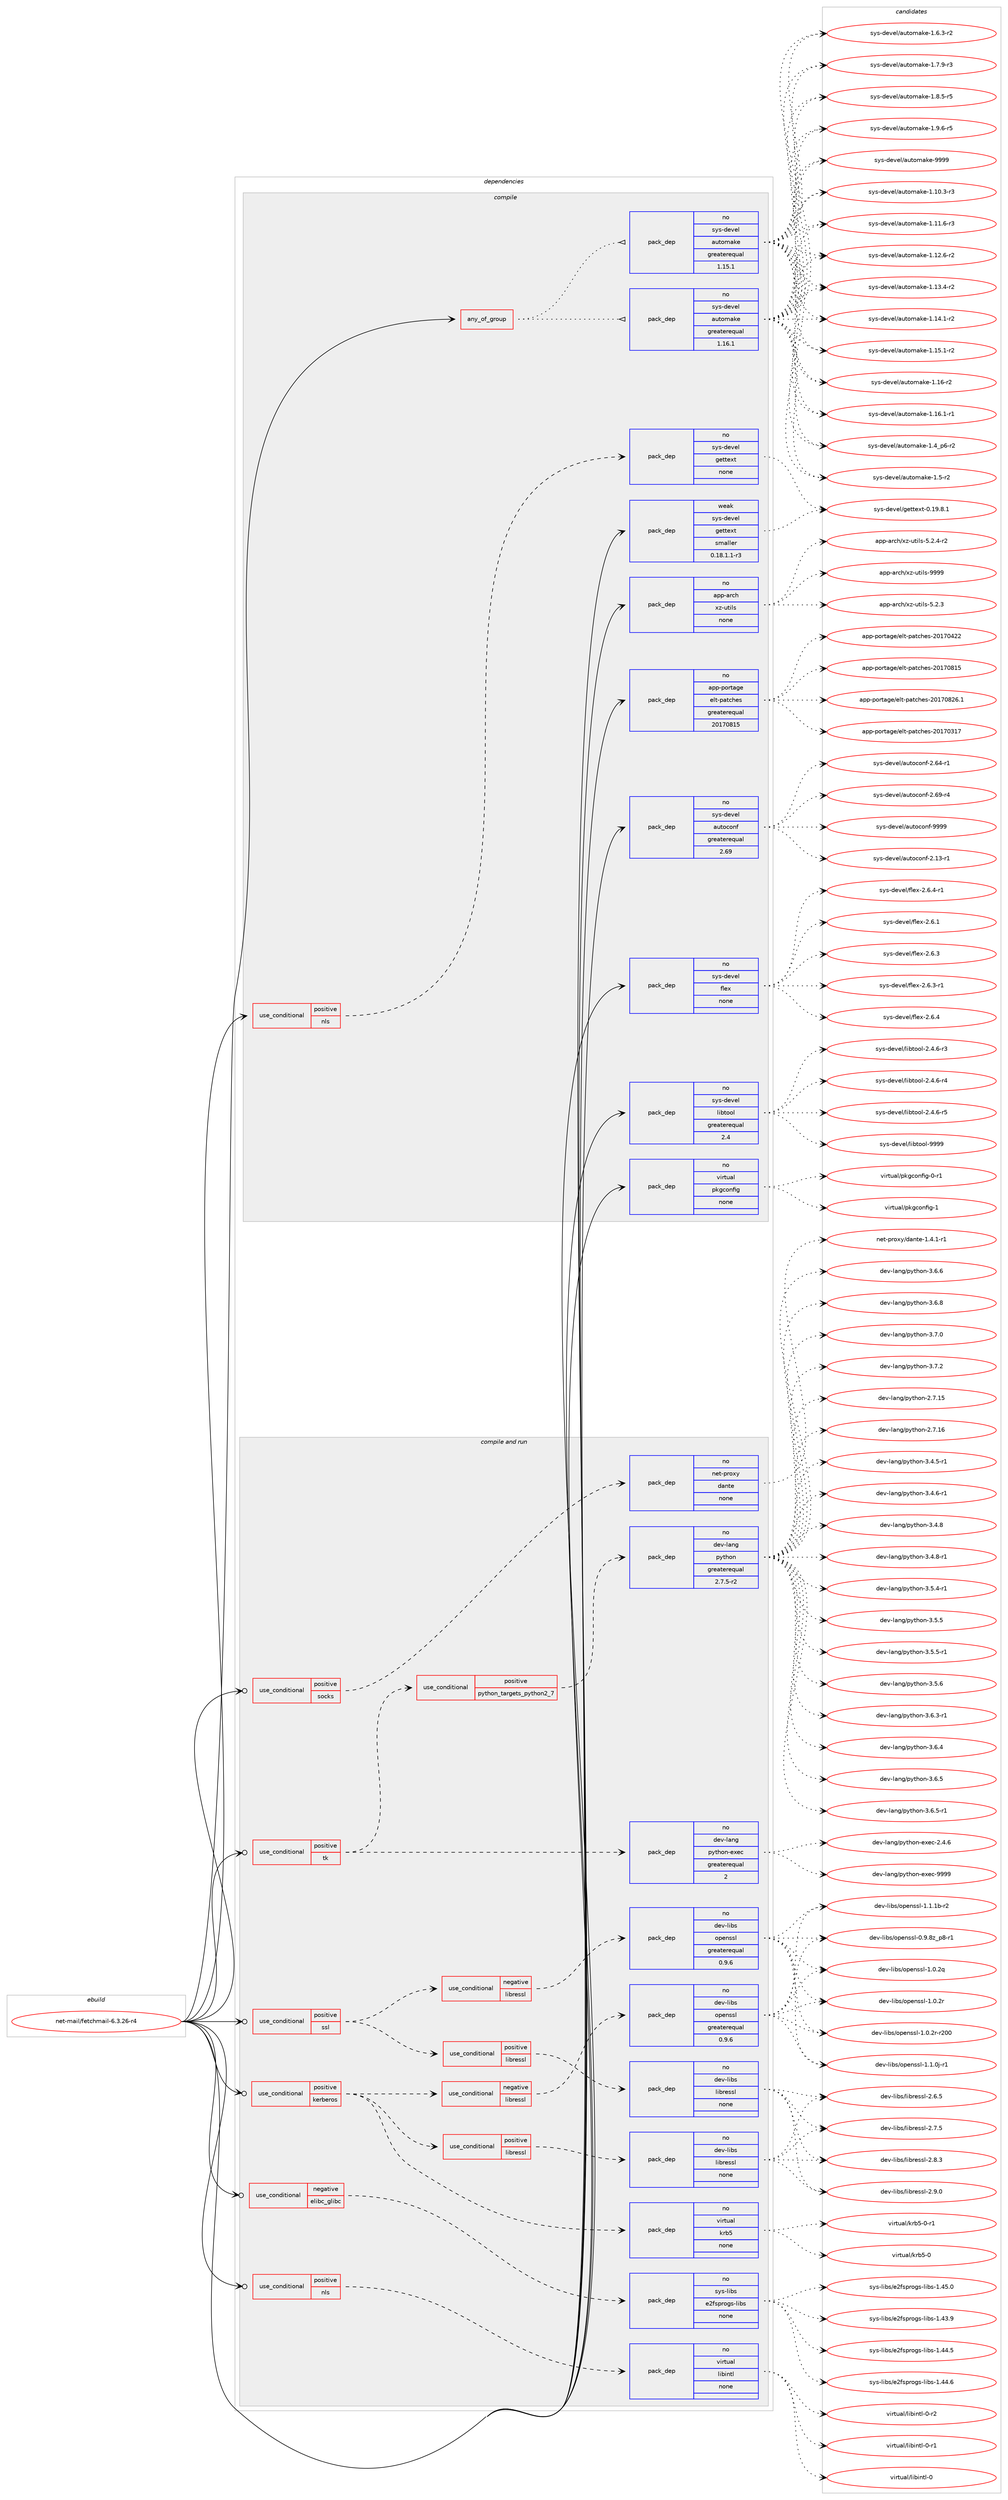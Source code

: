 digraph prolog {

# *************
# Graph options
# *************

newrank=true;
concentrate=true;
compound=true;
graph [rankdir=LR,fontname=Helvetica,fontsize=10,ranksep=1.5];#, ranksep=2.5, nodesep=0.2];
edge  [arrowhead=vee];
node  [fontname=Helvetica,fontsize=10];

# **********
# The ebuild
# **********

subgraph cluster_leftcol {
color=gray;
rank=same;
label=<<i>ebuild</i>>;
id [label="net-mail/fetchmail-6.3.26-r4", color=red, width=4, href="../net-mail/fetchmail-6.3.26-r4.svg"];
}

# ****************
# The dependencies
# ****************

subgraph cluster_midcol {
color=gray;
label=<<i>dependencies</i>>;
subgraph cluster_compile {
fillcolor="#eeeeee";
style=filled;
label=<<i>compile</i>>;
subgraph any26263 {
dependency1663972 [label=<<TABLE BORDER="0" CELLBORDER="1" CELLSPACING="0" CELLPADDING="4"><TR><TD CELLPADDING="10">any_of_group</TD></TR></TABLE>>, shape=none, color=red];subgraph pack1189541 {
dependency1663973 [label=<<TABLE BORDER="0" CELLBORDER="1" CELLSPACING="0" CELLPADDING="4" WIDTH="220"><TR><TD ROWSPAN="6" CELLPADDING="30">pack_dep</TD></TR><TR><TD WIDTH="110">no</TD></TR><TR><TD>sys-devel</TD></TR><TR><TD>automake</TD></TR><TR><TD>greaterequal</TD></TR><TR><TD>1.16.1</TD></TR></TABLE>>, shape=none, color=blue];
}
dependency1663972:e -> dependency1663973:w [weight=20,style="dotted",arrowhead="oinv"];
subgraph pack1189542 {
dependency1663974 [label=<<TABLE BORDER="0" CELLBORDER="1" CELLSPACING="0" CELLPADDING="4" WIDTH="220"><TR><TD ROWSPAN="6" CELLPADDING="30">pack_dep</TD></TR><TR><TD WIDTH="110">no</TD></TR><TR><TD>sys-devel</TD></TR><TR><TD>automake</TD></TR><TR><TD>greaterequal</TD></TR><TR><TD>1.15.1</TD></TR></TABLE>>, shape=none, color=blue];
}
dependency1663972:e -> dependency1663974:w [weight=20,style="dotted",arrowhead="oinv"];
}
id:e -> dependency1663972:w [weight=20,style="solid",arrowhead="vee"];
subgraph cond447380 {
dependency1663975 [label=<<TABLE BORDER="0" CELLBORDER="1" CELLSPACING="0" CELLPADDING="4"><TR><TD ROWSPAN="3" CELLPADDING="10">use_conditional</TD></TR><TR><TD>positive</TD></TR><TR><TD>nls</TD></TR></TABLE>>, shape=none, color=red];
subgraph pack1189543 {
dependency1663976 [label=<<TABLE BORDER="0" CELLBORDER="1" CELLSPACING="0" CELLPADDING="4" WIDTH="220"><TR><TD ROWSPAN="6" CELLPADDING="30">pack_dep</TD></TR><TR><TD WIDTH="110">no</TD></TR><TR><TD>sys-devel</TD></TR><TR><TD>gettext</TD></TR><TR><TD>none</TD></TR><TR><TD></TD></TR></TABLE>>, shape=none, color=blue];
}
dependency1663975:e -> dependency1663976:w [weight=20,style="dashed",arrowhead="vee"];
}
id:e -> dependency1663975:w [weight=20,style="solid",arrowhead="vee"];
subgraph pack1189544 {
dependency1663977 [label=<<TABLE BORDER="0" CELLBORDER="1" CELLSPACING="0" CELLPADDING="4" WIDTH="220"><TR><TD ROWSPAN="6" CELLPADDING="30">pack_dep</TD></TR><TR><TD WIDTH="110">no</TD></TR><TR><TD>app-arch</TD></TR><TR><TD>xz-utils</TD></TR><TR><TD>none</TD></TR><TR><TD></TD></TR></TABLE>>, shape=none, color=blue];
}
id:e -> dependency1663977:w [weight=20,style="solid",arrowhead="vee"];
subgraph pack1189545 {
dependency1663978 [label=<<TABLE BORDER="0" CELLBORDER="1" CELLSPACING="0" CELLPADDING="4" WIDTH="220"><TR><TD ROWSPAN="6" CELLPADDING="30">pack_dep</TD></TR><TR><TD WIDTH="110">no</TD></TR><TR><TD>app-portage</TD></TR><TR><TD>elt-patches</TD></TR><TR><TD>greaterequal</TD></TR><TR><TD>20170815</TD></TR></TABLE>>, shape=none, color=blue];
}
id:e -> dependency1663978:w [weight=20,style="solid",arrowhead="vee"];
subgraph pack1189546 {
dependency1663979 [label=<<TABLE BORDER="0" CELLBORDER="1" CELLSPACING="0" CELLPADDING="4" WIDTH="220"><TR><TD ROWSPAN="6" CELLPADDING="30">pack_dep</TD></TR><TR><TD WIDTH="110">no</TD></TR><TR><TD>sys-devel</TD></TR><TR><TD>autoconf</TD></TR><TR><TD>greaterequal</TD></TR><TR><TD>2.69</TD></TR></TABLE>>, shape=none, color=blue];
}
id:e -> dependency1663979:w [weight=20,style="solid",arrowhead="vee"];
subgraph pack1189547 {
dependency1663980 [label=<<TABLE BORDER="0" CELLBORDER="1" CELLSPACING="0" CELLPADDING="4" WIDTH="220"><TR><TD ROWSPAN="6" CELLPADDING="30">pack_dep</TD></TR><TR><TD WIDTH="110">no</TD></TR><TR><TD>sys-devel</TD></TR><TR><TD>flex</TD></TR><TR><TD>none</TD></TR><TR><TD></TD></TR></TABLE>>, shape=none, color=blue];
}
id:e -> dependency1663980:w [weight=20,style="solid",arrowhead="vee"];
subgraph pack1189548 {
dependency1663981 [label=<<TABLE BORDER="0" CELLBORDER="1" CELLSPACING="0" CELLPADDING="4" WIDTH="220"><TR><TD ROWSPAN="6" CELLPADDING="30">pack_dep</TD></TR><TR><TD WIDTH="110">no</TD></TR><TR><TD>sys-devel</TD></TR><TR><TD>libtool</TD></TR><TR><TD>greaterequal</TD></TR><TR><TD>2.4</TD></TR></TABLE>>, shape=none, color=blue];
}
id:e -> dependency1663981:w [weight=20,style="solid",arrowhead="vee"];
subgraph pack1189549 {
dependency1663982 [label=<<TABLE BORDER="0" CELLBORDER="1" CELLSPACING="0" CELLPADDING="4" WIDTH="220"><TR><TD ROWSPAN="6" CELLPADDING="30">pack_dep</TD></TR><TR><TD WIDTH="110">no</TD></TR><TR><TD>virtual</TD></TR><TR><TD>pkgconfig</TD></TR><TR><TD>none</TD></TR><TR><TD></TD></TR></TABLE>>, shape=none, color=blue];
}
id:e -> dependency1663982:w [weight=20,style="solid",arrowhead="vee"];
subgraph pack1189550 {
dependency1663983 [label=<<TABLE BORDER="0" CELLBORDER="1" CELLSPACING="0" CELLPADDING="4" WIDTH="220"><TR><TD ROWSPAN="6" CELLPADDING="30">pack_dep</TD></TR><TR><TD WIDTH="110">weak</TD></TR><TR><TD>sys-devel</TD></TR><TR><TD>gettext</TD></TR><TR><TD>smaller</TD></TR><TR><TD>0.18.1.1-r3</TD></TR></TABLE>>, shape=none, color=blue];
}
id:e -> dependency1663983:w [weight=20,style="solid",arrowhead="vee"];
}
subgraph cluster_compileandrun {
fillcolor="#eeeeee";
style=filled;
label=<<i>compile and run</i>>;
subgraph cond447381 {
dependency1663984 [label=<<TABLE BORDER="0" CELLBORDER="1" CELLSPACING="0" CELLPADDING="4"><TR><TD ROWSPAN="3" CELLPADDING="10">use_conditional</TD></TR><TR><TD>negative</TD></TR><TR><TD>elibc_glibc</TD></TR></TABLE>>, shape=none, color=red];
subgraph pack1189551 {
dependency1663985 [label=<<TABLE BORDER="0" CELLBORDER="1" CELLSPACING="0" CELLPADDING="4" WIDTH="220"><TR><TD ROWSPAN="6" CELLPADDING="30">pack_dep</TD></TR><TR><TD WIDTH="110">no</TD></TR><TR><TD>sys-libs</TD></TR><TR><TD>e2fsprogs-libs</TD></TR><TR><TD>none</TD></TR><TR><TD></TD></TR></TABLE>>, shape=none, color=blue];
}
dependency1663984:e -> dependency1663985:w [weight=20,style="dashed",arrowhead="vee"];
}
id:e -> dependency1663984:w [weight=20,style="solid",arrowhead="odotvee"];
subgraph cond447382 {
dependency1663986 [label=<<TABLE BORDER="0" CELLBORDER="1" CELLSPACING="0" CELLPADDING="4"><TR><TD ROWSPAN="3" CELLPADDING="10">use_conditional</TD></TR><TR><TD>positive</TD></TR><TR><TD>kerberos</TD></TR></TABLE>>, shape=none, color=red];
subgraph pack1189552 {
dependency1663987 [label=<<TABLE BORDER="0" CELLBORDER="1" CELLSPACING="0" CELLPADDING="4" WIDTH="220"><TR><TD ROWSPAN="6" CELLPADDING="30">pack_dep</TD></TR><TR><TD WIDTH="110">no</TD></TR><TR><TD>virtual</TD></TR><TR><TD>krb5</TD></TR><TR><TD>none</TD></TR><TR><TD></TD></TR></TABLE>>, shape=none, color=blue];
}
dependency1663986:e -> dependency1663987:w [weight=20,style="dashed",arrowhead="vee"];
subgraph cond447383 {
dependency1663988 [label=<<TABLE BORDER="0" CELLBORDER="1" CELLSPACING="0" CELLPADDING="4"><TR><TD ROWSPAN="3" CELLPADDING="10">use_conditional</TD></TR><TR><TD>negative</TD></TR><TR><TD>libressl</TD></TR></TABLE>>, shape=none, color=red];
subgraph pack1189553 {
dependency1663989 [label=<<TABLE BORDER="0" CELLBORDER="1" CELLSPACING="0" CELLPADDING="4" WIDTH="220"><TR><TD ROWSPAN="6" CELLPADDING="30">pack_dep</TD></TR><TR><TD WIDTH="110">no</TD></TR><TR><TD>dev-libs</TD></TR><TR><TD>openssl</TD></TR><TR><TD>greaterequal</TD></TR><TR><TD>0.9.6</TD></TR></TABLE>>, shape=none, color=blue];
}
dependency1663988:e -> dependency1663989:w [weight=20,style="dashed",arrowhead="vee"];
}
dependency1663986:e -> dependency1663988:w [weight=20,style="dashed",arrowhead="vee"];
subgraph cond447384 {
dependency1663990 [label=<<TABLE BORDER="0" CELLBORDER="1" CELLSPACING="0" CELLPADDING="4"><TR><TD ROWSPAN="3" CELLPADDING="10">use_conditional</TD></TR><TR><TD>positive</TD></TR><TR><TD>libressl</TD></TR></TABLE>>, shape=none, color=red];
subgraph pack1189554 {
dependency1663991 [label=<<TABLE BORDER="0" CELLBORDER="1" CELLSPACING="0" CELLPADDING="4" WIDTH="220"><TR><TD ROWSPAN="6" CELLPADDING="30">pack_dep</TD></TR><TR><TD WIDTH="110">no</TD></TR><TR><TD>dev-libs</TD></TR><TR><TD>libressl</TD></TR><TR><TD>none</TD></TR><TR><TD></TD></TR></TABLE>>, shape=none, color=blue];
}
dependency1663990:e -> dependency1663991:w [weight=20,style="dashed",arrowhead="vee"];
}
dependency1663986:e -> dependency1663990:w [weight=20,style="dashed",arrowhead="vee"];
}
id:e -> dependency1663986:w [weight=20,style="solid",arrowhead="odotvee"];
subgraph cond447385 {
dependency1663992 [label=<<TABLE BORDER="0" CELLBORDER="1" CELLSPACING="0" CELLPADDING="4"><TR><TD ROWSPAN="3" CELLPADDING="10">use_conditional</TD></TR><TR><TD>positive</TD></TR><TR><TD>nls</TD></TR></TABLE>>, shape=none, color=red];
subgraph pack1189555 {
dependency1663993 [label=<<TABLE BORDER="0" CELLBORDER="1" CELLSPACING="0" CELLPADDING="4" WIDTH="220"><TR><TD ROWSPAN="6" CELLPADDING="30">pack_dep</TD></TR><TR><TD WIDTH="110">no</TD></TR><TR><TD>virtual</TD></TR><TR><TD>libintl</TD></TR><TR><TD>none</TD></TR><TR><TD></TD></TR></TABLE>>, shape=none, color=blue];
}
dependency1663992:e -> dependency1663993:w [weight=20,style="dashed",arrowhead="vee"];
}
id:e -> dependency1663992:w [weight=20,style="solid",arrowhead="odotvee"];
subgraph cond447386 {
dependency1663994 [label=<<TABLE BORDER="0" CELLBORDER="1" CELLSPACING="0" CELLPADDING="4"><TR><TD ROWSPAN="3" CELLPADDING="10">use_conditional</TD></TR><TR><TD>positive</TD></TR><TR><TD>socks</TD></TR></TABLE>>, shape=none, color=red];
subgraph pack1189556 {
dependency1663995 [label=<<TABLE BORDER="0" CELLBORDER="1" CELLSPACING="0" CELLPADDING="4" WIDTH="220"><TR><TD ROWSPAN="6" CELLPADDING="30">pack_dep</TD></TR><TR><TD WIDTH="110">no</TD></TR><TR><TD>net-proxy</TD></TR><TR><TD>dante</TD></TR><TR><TD>none</TD></TR><TR><TD></TD></TR></TABLE>>, shape=none, color=blue];
}
dependency1663994:e -> dependency1663995:w [weight=20,style="dashed",arrowhead="vee"];
}
id:e -> dependency1663994:w [weight=20,style="solid",arrowhead="odotvee"];
subgraph cond447387 {
dependency1663996 [label=<<TABLE BORDER="0" CELLBORDER="1" CELLSPACING="0" CELLPADDING="4"><TR><TD ROWSPAN="3" CELLPADDING="10">use_conditional</TD></TR><TR><TD>positive</TD></TR><TR><TD>ssl</TD></TR></TABLE>>, shape=none, color=red];
subgraph cond447388 {
dependency1663997 [label=<<TABLE BORDER="0" CELLBORDER="1" CELLSPACING="0" CELLPADDING="4"><TR><TD ROWSPAN="3" CELLPADDING="10">use_conditional</TD></TR><TR><TD>negative</TD></TR><TR><TD>libressl</TD></TR></TABLE>>, shape=none, color=red];
subgraph pack1189557 {
dependency1663998 [label=<<TABLE BORDER="0" CELLBORDER="1" CELLSPACING="0" CELLPADDING="4" WIDTH="220"><TR><TD ROWSPAN="6" CELLPADDING="30">pack_dep</TD></TR><TR><TD WIDTH="110">no</TD></TR><TR><TD>dev-libs</TD></TR><TR><TD>openssl</TD></TR><TR><TD>greaterequal</TD></TR><TR><TD>0.9.6</TD></TR></TABLE>>, shape=none, color=blue];
}
dependency1663997:e -> dependency1663998:w [weight=20,style="dashed",arrowhead="vee"];
}
dependency1663996:e -> dependency1663997:w [weight=20,style="dashed",arrowhead="vee"];
subgraph cond447389 {
dependency1663999 [label=<<TABLE BORDER="0" CELLBORDER="1" CELLSPACING="0" CELLPADDING="4"><TR><TD ROWSPAN="3" CELLPADDING="10">use_conditional</TD></TR><TR><TD>positive</TD></TR><TR><TD>libressl</TD></TR></TABLE>>, shape=none, color=red];
subgraph pack1189558 {
dependency1664000 [label=<<TABLE BORDER="0" CELLBORDER="1" CELLSPACING="0" CELLPADDING="4" WIDTH="220"><TR><TD ROWSPAN="6" CELLPADDING="30">pack_dep</TD></TR><TR><TD WIDTH="110">no</TD></TR><TR><TD>dev-libs</TD></TR><TR><TD>libressl</TD></TR><TR><TD>none</TD></TR><TR><TD></TD></TR></TABLE>>, shape=none, color=blue];
}
dependency1663999:e -> dependency1664000:w [weight=20,style="dashed",arrowhead="vee"];
}
dependency1663996:e -> dependency1663999:w [weight=20,style="dashed",arrowhead="vee"];
}
id:e -> dependency1663996:w [weight=20,style="solid",arrowhead="odotvee"];
subgraph cond447390 {
dependency1664001 [label=<<TABLE BORDER="0" CELLBORDER="1" CELLSPACING="0" CELLPADDING="4"><TR><TD ROWSPAN="3" CELLPADDING="10">use_conditional</TD></TR><TR><TD>positive</TD></TR><TR><TD>tk</TD></TR></TABLE>>, shape=none, color=red];
subgraph cond447391 {
dependency1664002 [label=<<TABLE BORDER="0" CELLBORDER="1" CELLSPACING="0" CELLPADDING="4"><TR><TD ROWSPAN="3" CELLPADDING="10">use_conditional</TD></TR><TR><TD>positive</TD></TR><TR><TD>python_targets_python2_7</TD></TR></TABLE>>, shape=none, color=red];
subgraph pack1189559 {
dependency1664003 [label=<<TABLE BORDER="0" CELLBORDER="1" CELLSPACING="0" CELLPADDING="4" WIDTH="220"><TR><TD ROWSPAN="6" CELLPADDING="30">pack_dep</TD></TR><TR><TD WIDTH="110">no</TD></TR><TR><TD>dev-lang</TD></TR><TR><TD>python</TD></TR><TR><TD>greaterequal</TD></TR><TR><TD>2.7.5-r2</TD></TR></TABLE>>, shape=none, color=blue];
}
dependency1664002:e -> dependency1664003:w [weight=20,style="dashed",arrowhead="vee"];
}
dependency1664001:e -> dependency1664002:w [weight=20,style="dashed",arrowhead="vee"];
subgraph pack1189560 {
dependency1664004 [label=<<TABLE BORDER="0" CELLBORDER="1" CELLSPACING="0" CELLPADDING="4" WIDTH="220"><TR><TD ROWSPAN="6" CELLPADDING="30">pack_dep</TD></TR><TR><TD WIDTH="110">no</TD></TR><TR><TD>dev-lang</TD></TR><TR><TD>python-exec</TD></TR><TR><TD>greaterequal</TD></TR><TR><TD>2</TD></TR></TABLE>>, shape=none, color=blue];
}
dependency1664001:e -> dependency1664004:w [weight=20,style="dashed",arrowhead="vee"];
}
id:e -> dependency1664001:w [weight=20,style="solid",arrowhead="odotvee"];
}
subgraph cluster_run {
fillcolor="#eeeeee";
style=filled;
label=<<i>run</i>>;
}
}

# **************
# The candidates
# **************

subgraph cluster_choices {
rank=same;
color=gray;
label=<<i>candidates</i>>;

subgraph choice1189541 {
color=black;
nodesep=1;
choice11512111545100101118101108479711711611110997107101454946494846514511451 [label="sys-devel/automake-1.10.3-r3", color=red, width=4,href="../sys-devel/automake-1.10.3-r3.svg"];
choice11512111545100101118101108479711711611110997107101454946494946544511451 [label="sys-devel/automake-1.11.6-r3", color=red, width=4,href="../sys-devel/automake-1.11.6-r3.svg"];
choice11512111545100101118101108479711711611110997107101454946495046544511450 [label="sys-devel/automake-1.12.6-r2", color=red, width=4,href="../sys-devel/automake-1.12.6-r2.svg"];
choice11512111545100101118101108479711711611110997107101454946495146524511450 [label="sys-devel/automake-1.13.4-r2", color=red, width=4,href="../sys-devel/automake-1.13.4-r2.svg"];
choice11512111545100101118101108479711711611110997107101454946495246494511450 [label="sys-devel/automake-1.14.1-r2", color=red, width=4,href="../sys-devel/automake-1.14.1-r2.svg"];
choice11512111545100101118101108479711711611110997107101454946495346494511450 [label="sys-devel/automake-1.15.1-r2", color=red, width=4,href="../sys-devel/automake-1.15.1-r2.svg"];
choice1151211154510010111810110847971171161111099710710145494649544511450 [label="sys-devel/automake-1.16-r2", color=red, width=4,href="../sys-devel/automake-1.16-r2.svg"];
choice11512111545100101118101108479711711611110997107101454946495446494511449 [label="sys-devel/automake-1.16.1-r1", color=red, width=4,href="../sys-devel/automake-1.16.1-r1.svg"];
choice115121115451001011181011084797117116111109971071014549465295112544511450 [label="sys-devel/automake-1.4_p6-r2", color=red, width=4,href="../sys-devel/automake-1.4_p6-r2.svg"];
choice11512111545100101118101108479711711611110997107101454946534511450 [label="sys-devel/automake-1.5-r2", color=red, width=4,href="../sys-devel/automake-1.5-r2.svg"];
choice115121115451001011181011084797117116111109971071014549465446514511450 [label="sys-devel/automake-1.6.3-r2", color=red, width=4,href="../sys-devel/automake-1.6.3-r2.svg"];
choice115121115451001011181011084797117116111109971071014549465546574511451 [label="sys-devel/automake-1.7.9-r3", color=red, width=4,href="../sys-devel/automake-1.7.9-r3.svg"];
choice115121115451001011181011084797117116111109971071014549465646534511453 [label="sys-devel/automake-1.8.5-r5", color=red, width=4,href="../sys-devel/automake-1.8.5-r5.svg"];
choice115121115451001011181011084797117116111109971071014549465746544511453 [label="sys-devel/automake-1.9.6-r5", color=red, width=4,href="../sys-devel/automake-1.9.6-r5.svg"];
choice115121115451001011181011084797117116111109971071014557575757 [label="sys-devel/automake-9999", color=red, width=4,href="../sys-devel/automake-9999.svg"];
dependency1663973:e -> choice11512111545100101118101108479711711611110997107101454946494846514511451:w [style=dotted,weight="100"];
dependency1663973:e -> choice11512111545100101118101108479711711611110997107101454946494946544511451:w [style=dotted,weight="100"];
dependency1663973:e -> choice11512111545100101118101108479711711611110997107101454946495046544511450:w [style=dotted,weight="100"];
dependency1663973:e -> choice11512111545100101118101108479711711611110997107101454946495146524511450:w [style=dotted,weight="100"];
dependency1663973:e -> choice11512111545100101118101108479711711611110997107101454946495246494511450:w [style=dotted,weight="100"];
dependency1663973:e -> choice11512111545100101118101108479711711611110997107101454946495346494511450:w [style=dotted,weight="100"];
dependency1663973:e -> choice1151211154510010111810110847971171161111099710710145494649544511450:w [style=dotted,weight="100"];
dependency1663973:e -> choice11512111545100101118101108479711711611110997107101454946495446494511449:w [style=dotted,weight="100"];
dependency1663973:e -> choice115121115451001011181011084797117116111109971071014549465295112544511450:w [style=dotted,weight="100"];
dependency1663973:e -> choice11512111545100101118101108479711711611110997107101454946534511450:w [style=dotted,weight="100"];
dependency1663973:e -> choice115121115451001011181011084797117116111109971071014549465446514511450:w [style=dotted,weight="100"];
dependency1663973:e -> choice115121115451001011181011084797117116111109971071014549465546574511451:w [style=dotted,weight="100"];
dependency1663973:e -> choice115121115451001011181011084797117116111109971071014549465646534511453:w [style=dotted,weight="100"];
dependency1663973:e -> choice115121115451001011181011084797117116111109971071014549465746544511453:w [style=dotted,weight="100"];
dependency1663973:e -> choice115121115451001011181011084797117116111109971071014557575757:w [style=dotted,weight="100"];
}
subgraph choice1189542 {
color=black;
nodesep=1;
choice11512111545100101118101108479711711611110997107101454946494846514511451 [label="sys-devel/automake-1.10.3-r3", color=red, width=4,href="../sys-devel/automake-1.10.3-r3.svg"];
choice11512111545100101118101108479711711611110997107101454946494946544511451 [label="sys-devel/automake-1.11.6-r3", color=red, width=4,href="../sys-devel/automake-1.11.6-r3.svg"];
choice11512111545100101118101108479711711611110997107101454946495046544511450 [label="sys-devel/automake-1.12.6-r2", color=red, width=4,href="../sys-devel/automake-1.12.6-r2.svg"];
choice11512111545100101118101108479711711611110997107101454946495146524511450 [label="sys-devel/automake-1.13.4-r2", color=red, width=4,href="../sys-devel/automake-1.13.4-r2.svg"];
choice11512111545100101118101108479711711611110997107101454946495246494511450 [label="sys-devel/automake-1.14.1-r2", color=red, width=4,href="../sys-devel/automake-1.14.1-r2.svg"];
choice11512111545100101118101108479711711611110997107101454946495346494511450 [label="sys-devel/automake-1.15.1-r2", color=red, width=4,href="../sys-devel/automake-1.15.1-r2.svg"];
choice1151211154510010111810110847971171161111099710710145494649544511450 [label="sys-devel/automake-1.16-r2", color=red, width=4,href="../sys-devel/automake-1.16-r2.svg"];
choice11512111545100101118101108479711711611110997107101454946495446494511449 [label="sys-devel/automake-1.16.1-r1", color=red, width=4,href="../sys-devel/automake-1.16.1-r1.svg"];
choice115121115451001011181011084797117116111109971071014549465295112544511450 [label="sys-devel/automake-1.4_p6-r2", color=red, width=4,href="../sys-devel/automake-1.4_p6-r2.svg"];
choice11512111545100101118101108479711711611110997107101454946534511450 [label="sys-devel/automake-1.5-r2", color=red, width=4,href="../sys-devel/automake-1.5-r2.svg"];
choice115121115451001011181011084797117116111109971071014549465446514511450 [label="sys-devel/automake-1.6.3-r2", color=red, width=4,href="../sys-devel/automake-1.6.3-r2.svg"];
choice115121115451001011181011084797117116111109971071014549465546574511451 [label="sys-devel/automake-1.7.9-r3", color=red, width=4,href="../sys-devel/automake-1.7.9-r3.svg"];
choice115121115451001011181011084797117116111109971071014549465646534511453 [label="sys-devel/automake-1.8.5-r5", color=red, width=4,href="../sys-devel/automake-1.8.5-r5.svg"];
choice115121115451001011181011084797117116111109971071014549465746544511453 [label="sys-devel/automake-1.9.6-r5", color=red, width=4,href="../sys-devel/automake-1.9.6-r5.svg"];
choice115121115451001011181011084797117116111109971071014557575757 [label="sys-devel/automake-9999", color=red, width=4,href="../sys-devel/automake-9999.svg"];
dependency1663974:e -> choice11512111545100101118101108479711711611110997107101454946494846514511451:w [style=dotted,weight="100"];
dependency1663974:e -> choice11512111545100101118101108479711711611110997107101454946494946544511451:w [style=dotted,weight="100"];
dependency1663974:e -> choice11512111545100101118101108479711711611110997107101454946495046544511450:w [style=dotted,weight="100"];
dependency1663974:e -> choice11512111545100101118101108479711711611110997107101454946495146524511450:w [style=dotted,weight="100"];
dependency1663974:e -> choice11512111545100101118101108479711711611110997107101454946495246494511450:w [style=dotted,weight="100"];
dependency1663974:e -> choice11512111545100101118101108479711711611110997107101454946495346494511450:w [style=dotted,weight="100"];
dependency1663974:e -> choice1151211154510010111810110847971171161111099710710145494649544511450:w [style=dotted,weight="100"];
dependency1663974:e -> choice11512111545100101118101108479711711611110997107101454946495446494511449:w [style=dotted,weight="100"];
dependency1663974:e -> choice115121115451001011181011084797117116111109971071014549465295112544511450:w [style=dotted,weight="100"];
dependency1663974:e -> choice11512111545100101118101108479711711611110997107101454946534511450:w [style=dotted,weight="100"];
dependency1663974:e -> choice115121115451001011181011084797117116111109971071014549465446514511450:w [style=dotted,weight="100"];
dependency1663974:e -> choice115121115451001011181011084797117116111109971071014549465546574511451:w [style=dotted,weight="100"];
dependency1663974:e -> choice115121115451001011181011084797117116111109971071014549465646534511453:w [style=dotted,weight="100"];
dependency1663974:e -> choice115121115451001011181011084797117116111109971071014549465746544511453:w [style=dotted,weight="100"];
dependency1663974:e -> choice115121115451001011181011084797117116111109971071014557575757:w [style=dotted,weight="100"];
}
subgraph choice1189543 {
color=black;
nodesep=1;
choice1151211154510010111810110847103101116116101120116454846495746564649 [label="sys-devel/gettext-0.19.8.1", color=red, width=4,href="../sys-devel/gettext-0.19.8.1.svg"];
dependency1663976:e -> choice1151211154510010111810110847103101116116101120116454846495746564649:w [style=dotted,weight="100"];
}
subgraph choice1189544 {
color=black;
nodesep=1;
choice971121124597114991044712012245117116105108115455346504651 [label="app-arch/xz-utils-5.2.3", color=red, width=4,href="../app-arch/xz-utils-5.2.3.svg"];
choice9711211245971149910447120122451171161051081154553465046524511450 [label="app-arch/xz-utils-5.2.4-r2", color=red, width=4,href="../app-arch/xz-utils-5.2.4-r2.svg"];
choice9711211245971149910447120122451171161051081154557575757 [label="app-arch/xz-utils-9999", color=red, width=4,href="../app-arch/xz-utils-9999.svg"];
dependency1663977:e -> choice971121124597114991044712012245117116105108115455346504651:w [style=dotted,weight="100"];
dependency1663977:e -> choice9711211245971149910447120122451171161051081154553465046524511450:w [style=dotted,weight="100"];
dependency1663977:e -> choice9711211245971149910447120122451171161051081154557575757:w [style=dotted,weight="100"];
}
subgraph choice1189545 {
color=black;
nodesep=1;
choice97112112451121111141169710310147101108116451129711699104101115455048495548514955 [label="app-portage/elt-patches-20170317", color=red, width=4,href="../app-portage/elt-patches-20170317.svg"];
choice97112112451121111141169710310147101108116451129711699104101115455048495548525050 [label="app-portage/elt-patches-20170422", color=red, width=4,href="../app-portage/elt-patches-20170422.svg"];
choice97112112451121111141169710310147101108116451129711699104101115455048495548564953 [label="app-portage/elt-patches-20170815", color=red, width=4,href="../app-portage/elt-patches-20170815.svg"];
choice971121124511211111411697103101471011081164511297116991041011154550484955485650544649 [label="app-portage/elt-patches-20170826.1", color=red, width=4,href="../app-portage/elt-patches-20170826.1.svg"];
dependency1663978:e -> choice97112112451121111141169710310147101108116451129711699104101115455048495548514955:w [style=dotted,weight="100"];
dependency1663978:e -> choice97112112451121111141169710310147101108116451129711699104101115455048495548525050:w [style=dotted,weight="100"];
dependency1663978:e -> choice97112112451121111141169710310147101108116451129711699104101115455048495548564953:w [style=dotted,weight="100"];
dependency1663978:e -> choice971121124511211111411697103101471011081164511297116991041011154550484955485650544649:w [style=dotted,weight="100"];
}
subgraph choice1189546 {
color=black;
nodesep=1;
choice1151211154510010111810110847971171161119911111010245504649514511449 [label="sys-devel/autoconf-2.13-r1", color=red, width=4,href="../sys-devel/autoconf-2.13-r1.svg"];
choice1151211154510010111810110847971171161119911111010245504654524511449 [label="sys-devel/autoconf-2.64-r1", color=red, width=4,href="../sys-devel/autoconf-2.64-r1.svg"];
choice1151211154510010111810110847971171161119911111010245504654574511452 [label="sys-devel/autoconf-2.69-r4", color=red, width=4,href="../sys-devel/autoconf-2.69-r4.svg"];
choice115121115451001011181011084797117116111991111101024557575757 [label="sys-devel/autoconf-9999", color=red, width=4,href="../sys-devel/autoconf-9999.svg"];
dependency1663979:e -> choice1151211154510010111810110847971171161119911111010245504649514511449:w [style=dotted,weight="100"];
dependency1663979:e -> choice1151211154510010111810110847971171161119911111010245504654524511449:w [style=dotted,weight="100"];
dependency1663979:e -> choice1151211154510010111810110847971171161119911111010245504654574511452:w [style=dotted,weight="100"];
dependency1663979:e -> choice115121115451001011181011084797117116111991111101024557575757:w [style=dotted,weight="100"];
}
subgraph choice1189547 {
color=black;
nodesep=1;
choice1151211154510010111810110847102108101120455046544649 [label="sys-devel/flex-2.6.1", color=red, width=4,href="../sys-devel/flex-2.6.1.svg"];
choice1151211154510010111810110847102108101120455046544651 [label="sys-devel/flex-2.6.3", color=red, width=4,href="../sys-devel/flex-2.6.3.svg"];
choice11512111545100101118101108471021081011204550465446514511449 [label="sys-devel/flex-2.6.3-r1", color=red, width=4,href="../sys-devel/flex-2.6.3-r1.svg"];
choice1151211154510010111810110847102108101120455046544652 [label="sys-devel/flex-2.6.4", color=red, width=4,href="../sys-devel/flex-2.6.4.svg"];
choice11512111545100101118101108471021081011204550465446524511449 [label="sys-devel/flex-2.6.4-r1", color=red, width=4,href="../sys-devel/flex-2.6.4-r1.svg"];
dependency1663980:e -> choice1151211154510010111810110847102108101120455046544649:w [style=dotted,weight="100"];
dependency1663980:e -> choice1151211154510010111810110847102108101120455046544651:w [style=dotted,weight="100"];
dependency1663980:e -> choice11512111545100101118101108471021081011204550465446514511449:w [style=dotted,weight="100"];
dependency1663980:e -> choice1151211154510010111810110847102108101120455046544652:w [style=dotted,weight="100"];
dependency1663980:e -> choice11512111545100101118101108471021081011204550465446524511449:w [style=dotted,weight="100"];
}
subgraph choice1189548 {
color=black;
nodesep=1;
choice1151211154510010111810110847108105981161111111084550465246544511451 [label="sys-devel/libtool-2.4.6-r3", color=red, width=4,href="../sys-devel/libtool-2.4.6-r3.svg"];
choice1151211154510010111810110847108105981161111111084550465246544511452 [label="sys-devel/libtool-2.4.6-r4", color=red, width=4,href="../sys-devel/libtool-2.4.6-r4.svg"];
choice1151211154510010111810110847108105981161111111084550465246544511453 [label="sys-devel/libtool-2.4.6-r5", color=red, width=4,href="../sys-devel/libtool-2.4.6-r5.svg"];
choice1151211154510010111810110847108105981161111111084557575757 [label="sys-devel/libtool-9999", color=red, width=4,href="../sys-devel/libtool-9999.svg"];
dependency1663981:e -> choice1151211154510010111810110847108105981161111111084550465246544511451:w [style=dotted,weight="100"];
dependency1663981:e -> choice1151211154510010111810110847108105981161111111084550465246544511452:w [style=dotted,weight="100"];
dependency1663981:e -> choice1151211154510010111810110847108105981161111111084550465246544511453:w [style=dotted,weight="100"];
dependency1663981:e -> choice1151211154510010111810110847108105981161111111084557575757:w [style=dotted,weight="100"];
}
subgraph choice1189549 {
color=black;
nodesep=1;
choice11810511411611797108471121071039911111010210510345484511449 [label="virtual/pkgconfig-0-r1", color=red, width=4,href="../virtual/pkgconfig-0-r1.svg"];
choice1181051141161179710847112107103991111101021051034549 [label="virtual/pkgconfig-1", color=red, width=4,href="../virtual/pkgconfig-1.svg"];
dependency1663982:e -> choice11810511411611797108471121071039911111010210510345484511449:w [style=dotted,weight="100"];
dependency1663982:e -> choice1181051141161179710847112107103991111101021051034549:w [style=dotted,weight="100"];
}
subgraph choice1189550 {
color=black;
nodesep=1;
choice1151211154510010111810110847103101116116101120116454846495746564649 [label="sys-devel/gettext-0.19.8.1", color=red, width=4,href="../sys-devel/gettext-0.19.8.1.svg"];
dependency1663983:e -> choice1151211154510010111810110847103101116116101120116454846495746564649:w [style=dotted,weight="100"];
}
subgraph choice1189551 {
color=black;
nodesep=1;
choice11512111545108105981154710150102115112114111103115451081059811545494652514657 [label="sys-libs/e2fsprogs-libs-1.43.9", color=red, width=4,href="../sys-libs/e2fsprogs-libs-1.43.9.svg"];
choice11512111545108105981154710150102115112114111103115451081059811545494652524653 [label="sys-libs/e2fsprogs-libs-1.44.5", color=red, width=4,href="../sys-libs/e2fsprogs-libs-1.44.5.svg"];
choice11512111545108105981154710150102115112114111103115451081059811545494652524654 [label="sys-libs/e2fsprogs-libs-1.44.6", color=red, width=4,href="../sys-libs/e2fsprogs-libs-1.44.6.svg"];
choice11512111545108105981154710150102115112114111103115451081059811545494652534648 [label="sys-libs/e2fsprogs-libs-1.45.0", color=red, width=4,href="../sys-libs/e2fsprogs-libs-1.45.0.svg"];
dependency1663985:e -> choice11512111545108105981154710150102115112114111103115451081059811545494652514657:w [style=dotted,weight="100"];
dependency1663985:e -> choice11512111545108105981154710150102115112114111103115451081059811545494652524653:w [style=dotted,weight="100"];
dependency1663985:e -> choice11512111545108105981154710150102115112114111103115451081059811545494652524654:w [style=dotted,weight="100"];
dependency1663985:e -> choice11512111545108105981154710150102115112114111103115451081059811545494652534648:w [style=dotted,weight="100"];
}
subgraph choice1189552 {
color=black;
nodesep=1;
choice118105114116117971084710711498534548 [label="virtual/krb5-0", color=red, width=4,href="../virtual/krb5-0.svg"];
choice1181051141161179710847107114985345484511449 [label="virtual/krb5-0-r1", color=red, width=4,href="../virtual/krb5-0-r1.svg"];
dependency1663987:e -> choice118105114116117971084710711498534548:w [style=dotted,weight="100"];
dependency1663987:e -> choice1181051141161179710847107114985345484511449:w [style=dotted,weight="100"];
}
subgraph choice1189553 {
color=black;
nodesep=1;
choice10010111845108105981154711111210111011511510845484657465612295112564511449 [label="dev-libs/openssl-0.9.8z_p8-r1", color=red, width=4,href="../dev-libs/openssl-0.9.8z_p8-r1.svg"];
choice100101118451081059811547111112101110115115108454946484650113 [label="dev-libs/openssl-1.0.2q", color=red, width=4,href="../dev-libs/openssl-1.0.2q.svg"];
choice100101118451081059811547111112101110115115108454946484650114 [label="dev-libs/openssl-1.0.2r", color=red, width=4,href="../dev-libs/openssl-1.0.2r.svg"];
choice10010111845108105981154711111210111011511510845494648465011445114504848 [label="dev-libs/openssl-1.0.2r-r200", color=red, width=4,href="../dev-libs/openssl-1.0.2r-r200.svg"];
choice1001011184510810598115471111121011101151151084549464946481064511449 [label="dev-libs/openssl-1.1.0j-r1", color=red, width=4,href="../dev-libs/openssl-1.1.0j-r1.svg"];
choice100101118451081059811547111112101110115115108454946494649984511450 [label="dev-libs/openssl-1.1.1b-r2", color=red, width=4,href="../dev-libs/openssl-1.1.1b-r2.svg"];
dependency1663989:e -> choice10010111845108105981154711111210111011511510845484657465612295112564511449:w [style=dotted,weight="100"];
dependency1663989:e -> choice100101118451081059811547111112101110115115108454946484650113:w [style=dotted,weight="100"];
dependency1663989:e -> choice100101118451081059811547111112101110115115108454946484650114:w [style=dotted,weight="100"];
dependency1663989:e -> choice10010111845108105981154711111210111011511510845494648465011445114504848:w [style=dotted,weight="100"];
dependency1663989:e -> choice1001011184510810598115471111121011101151151084549464946481064511449:w [style=dotted,weight="100"];
dependency1663989:e -> choice100101118451081059811547111112101110115115108454946494649984511450:w [style=dotted,weight="100"];
}
subgraph choice1189554 {
color=black;
nodesep=1;
choice10010111845108105981154710810598114101115115108455046544653 [label="dev-libs/libressl-2.6.5", color=red, width=4,href="../dev-libs/libressl-2.6.5.svg"];
choice10010111845108105981154710810598114101115115108455046554653 [label="dev-libs/libressl-2.7.5", color=red, width=4,href="../dev-libs/libressl-2.7.5.svg"];
choice10010111845108105981154710810598114101115115108455046564651 [label="dev-libs/libressl-2.8.3", color=red, width=4,href="../dev-libs/libressl-2.8.3.svg"];
choice10010111845108105981154710810598114101115115108455046574648 [label="dev-libs/libressl-2.9.0", color=red, width=4,href="../dev-libs/libressl-2.9.0.svg"];
dependency1663991:e -> choice10010111845108105981154710810598114101115115108455046544653:w [style=dotted,weight="100"];
dependency1663991:e -> choice10010111845108105981154710810598114101115115108455046554653:w [style=dotted,weight="100"];
dependency1663991:e -> choice10010111845108105981154710810598114101115115108455046564651:w [style=dotted,weight="100"];
dependency1663991:e -> choice10010111845108105981154710810598114101115115108455046574648:w [style=dotted,weight="100"];
}
subgraph choice1189555 {
color=black;
nodesep=1;
choice1181051141161179710847108105981051101161084548 [label="virtual/libintl-0", color=red, width=4,href="../virtual/libintl-0.svg"];
choice11810511411611797108471081059810511011610845484511449 [label="virtual/libintl-0-r1", color=red, width=4,href="../virtual/libintl-0-r1.svg"];
choice11810511411611797108471081059810511011610845484511450 [label="virtual/libintl-0-r2", color=red, width=4,href="../virtual/libintl-0-r2.svg"];
dependency1663993:e -> choice1181051141161179710847108105981051101161084548:w [style=dotted,weight="100"];
dependency1663993:e -> choice11810511411611797108471081059810511011610845484511449:w [style=dotted,weight="100"];
dependency1663993:e -> choice11810511411611797108471081059810511011610845484511450:w [style=dotted,weight="100"];
}
subgraph choice1189556 {
color=black;
nodesep=1;
choice1101011164511211411112012147100971101161014549465246494511449 [label="net-proxy/dante-1.4.1-r1", color=red, width=4,href="../net-proxy/dante-1.4.1-r1.svg"];
dependency1663995:e -> choice1101011164511211411112012147100971101161014549465246494511449:w [style=dotted,weight="100"];
}
subgraph choice1189557 {
color=black;
nodesep=1;
choice10010111845108105981154711111210111011511510845484657465612295112564511449 [label="dev-libs/openssl-0.9.8z_p8-r1", color=red, width=4,href="../dev-libs/openssl-0.9.8z_p8-r1.svg"];
choice100101118451081059811547111112101110115115108454946484650113 [label="dev-libs/openssl-1.0.2q", color=red, width=4,href="../dev-libs/openssl-1.0.2q.svg"];
choice100101118451081059811547111112101110115115108454946484650114 [label="dev-libs/openssl-1.0.2r", color=red, width=4,href="../dev-libs/openssl-1.0.2r.svg"];
choice10010111845108105981154711111210111011511510845494648465011445114504848 [label="dev-libs/openssl-1.0.2r-r200", color=red, width=4,href="../dev-libs/openssl-1.0.2r-r200.svg"];
choice1001011184510810598115471111121011101151151084549464946481064511449 [label="dev-libs/openssl-1.1.0j-r1", color=red, width=4,href="../dev-libs/openssl-1.1.0j-r1.svg"];
choice100101118451081059811547111112101110115115108454946494649984511450 [label="dev-libs/openssl-1.1.1b-r2", color=red, width=4,href="../dev-libs/openssl-1.1.1b-r2.svg"];
dependency1663998:e -> choice10010111845108105981154711111210111011511510845484657465612295112564511449:w [style=dotted,weight="100"];
dependency1663998:e -> choice100101118451081059811547111112101110115115108454946484650113:w [style=dotted,weight="100"];
dependency1663998:e -> choice100101118451081059811547111112101110115115108454946484650114:w [style=dotted,weight="100"];
dependency1663998:e -> choice10010111845108105981154711111210111011511510845494648465011445114504848:w [style=dotted,weight="100"];
dependency1663998:e -> choice1001011184510810598115471111121011101151151084549464946481064511449:w [style=dotted,weight="100"];
dependency1663998:e -> choice100101118451081059811547111112101110115115108454946494649984511450:w [style=dotted,weight="100"];
}
subgraph choice1189558 {
color=black;
nodesep=1;
choice10010111845108105981154710810598114101115115108455046544653 [label="dev-libs/libressl-2.6.5", color=red, width=4,href="../dev-libs/libressl-2.6.5.svg"];
choice10010111845108105981154710810598114101115115108455046554653 [label="dev-libs/libressl-2.7.5", color=red, width=4,href="../dev-libs/libressl-2.7.5.svg"];
choice10010111845108105981154710810598114101115115108455046564651 [label="dev-libs/libressl-2.8.3", color=red, width=4,href="../dev-libs/libressl-2.8.3.svg"];
choice10010111845108105981154710810598114101115115108455046574648 [label="dev-libs/libressl-2.9.0", color=red, width=4,href="../dev-libs/libressl-2.9.0.svg"];
dependency1664000:e -> choice10010111845108105981154710810598114101115115108455046544653:w [style=dotted,weight="100"];
dependency1664000:e -> choice10010111845108105981154710810598114101115115108455046554653:w [style=dotted,weight="100"];
dependency1664000:e -> choice10010111845108105981154710810598114101115115108455046564651:w [style=dotted,weight="100"];
dependency1664000:e -> choice10010111845108105981154710810598114101115115108455046574648:w [style=dotted,weight="100"];
}
subgraph choice1189559 {
color=black;
nodesep=1;
choice10010111845108971101034711212111610411111045504655464953 [label="dev-lang/python-2.7.15", color=red, width=4,href="../dev-lang/python-2.7.15.svg"];
choice10010111845108971101034711212111610411111045504655464954 [label="dev-lang/python-2.7.16", color=red, width=4,href="../dev-lang/python-2.7.16.svg"];
choice1001011184510897110103471121211161041111104551465246534511449 [label="dev-lang/python-3.4.5-r1", color=red, width=4,href="../dev-lang/python-3.4.5-r1.svg"];
choice1001011184510897110103471121211161041111104551465246544511449 [label="dev-lang/python-3.4.6-r1", color=red, width=4,href="../dev-lang/python-3.4.6-r1.svg"];
choice100101118451089711010347112121116104111110455146524656 [label="dev-lang/python-3.4.8", color=red, width=4,href="../dev-lang/python-3.4.8.svg"];
choice1001011184510897110103471121211161041111104551465246564511449 [label="dev-lang/python-3.4.8-r1", color=red, width=4,href="../dev-lang/python-3.4.8-r1.svg"];
choice1001011184510897110103471121211161041111104551465346524511449 [label="dev-lang/python-3.5.4-r1", color=red, width=4,href="../dev-lang/python-3.5.4-r1.svg"];
choice100101118451089711010347112121116104111110455146534653 [label="dev-lang/python-3.5.5", color=red, width=4,href="../dev-lang/python-3.5.5.svg"];
choice1001011184510897110103471121211161041111104551465346534511449 [label="dev-lang/python-3.5.5-r1", color=red, width=4,href="../dev-lang/python-3.5.5-r1.svg"];
choice100101118451089711010347112121116104111110455146534654 [label="dev-lang/python-3.5.6", color=red, width=4,href="../dev-lang/python-3.5.6.svg"];
choice1001011184510897110103471121211161041111104551465446514511449 [label="dev-lang/python-3.6.3-r1", color=red, width=4,href="../dev-lang/python-3.6.3-r1.svg"];
choice100101118451089711010347112121116104111110455146544652 [label="dev-lang/python-3.6.4", color=red, width=4,href="../dev-lang/python-3.6.4.svg"];
choice100101118451089711010347112121116104111110455146544653 [label="dev-lang/python-3.6.5", color=red, width=4,href="../dev-lang/python-3.6.5.svg"];
choice1001011184510897110103471121211161041111104551465446534511449 [label="dev-lang/python-3.6.5-r1", color=red, width=4,href="../dev-lang/python-3.6.5-r1.svg"];
choice100101118451089711010347112121116104111110455146544654 [label="dev-lang/python-3.6.6", color=red, width=4,href="../dev-lang/python-3.6.6.svg"];
choice100101118451089711010347112121116104111110455146544656 [label="dev-lang/python-3.6.8", color=red, width=4,href="../dev-lang/python-3.6.8.svg"];
choice100101118451089711010347112121116104111110455146554648 [label="dev-lang/python-3.7.0", color=red, width=4,href="../dev-lang/python-3.7.0.svg"];
choice100101118451089711010347112121116104111110455146554650 [label="dev-lang/python-3.7.2", color=red, width=4,href="../dev-lang/python-3.7.2.svg"];
dependency1664003:e -> choice10010111845108971101034711212111610411111045504655464953:w [style=dotted,weight="100"];
dependency1664003:e -> choice10010111845108971101034711212111610411111045504655464954:w [style=dotted,weight="100"];
dependency1664003:e -> choice1001011184510897110103471121211161041111104551465246534511449:w [style=dotted,weight="100"];
dependency1664003:e -> choice1001011184510897110103471121211161041111104551465246544511449:w [style=dotted,weight="100"];
dependency1664003:e -> choice100101118451089711010347112121116104111110455146524656:w [style=dotted,weight="100"];
dependency1664003:e -> choice1001011184510897110103471121211161041111104551465246564511449:w [style=dotted,weight="100"];
dependency1664003:e -> choice1001011184510897110103471121211161041111104551465346524511449:w [style=dotted,weight="100"];
dependency1664003:e -> choice100101118451089711010347112121116104111110455146534653:w [style=dotted,weight="100"];
dependency1664003:e -> choice1001011184510897110103471121211161041111104551465346534511449:w [style=dotted,weight="100"];
dependency1664003:e -> choice100101118451089711010347112121116104111110455146534654:w [style=dotted,weight="100"];
dependency1664003:e -> choice1001011184510897110103471121211161041111104551465446514511449:w [style=dotted,weight="100"];
dependency1664003:e -> choice100101118451089711010347112121116104111110455146544652:w [style=dotted,weight="100"];
dependency1664003:e -> choice100101118451089711010347112121116104111110455146544653:w [style=dotted,weight="100"];
dependency1664003:e -> choice1001011184510897110103471121211161041111104551465446534511449:w [style=dotted,weight="100"];
dependency1664003:e -> choice100101118451089711010347112121116104111110455146544654:w [style=dotted,weight="100"];
dependency1664003:e -> choice100101118451089711010347112121116104111110455146544656:w [style=dotted,weight="100"];
dependency1664003:e -> choice100101118451089711010347112121116104111110455146554648:w [style=dotted,weight="100"];
dependency1664003:e -> choice100101118451089711010347112121116104111110455146554650:w [style=dotted,weight="100"];
}
subgraph choice1189560 {
color=black;
nodesep=1;
choice1001011184510897110103471121211161041111104510112010199455046524654 [label="dev-lang/python-exec-2.4.6", color=red, width=4,href="../dev-lang/python-exec-2.4.6.svg"];
choice10010111845108971101034711212111610411111045101120101994557575757 [label="dev-lang/python-exec-9999", color=red, width=4,href="../dev-lang/python-exec-9999.svg"];
dependency1664004:e -> choice1001011184510897110103471121211161041111104510112010199455046524654:w [style=dotted,weight="100"];
dependency1664004:e -> choice10010111845108971101034711212111610411111045101120101994557575757:w [style=dotted,weight="100"];
}
}

}
